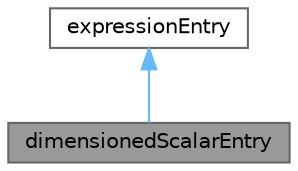 digraph "dimensionedScalarEntry"
{
 // LATEX_PDF_SIZE
  bgcolor="transparent";
  edge [fontname=Helvetica,fontsize=10,labelfontname=Helvetica,labelfontsize=10];
  node [fontname=Helvetica,fontsize=10,shape=box,height=0.2,width=0.4];
  Node1 [id="Node000001",label="dimensionedScalarEntry",height=0.2,width=0.4,color="gray40", fillcolor="grey60", style="filled", fontcolor="black",tooltip="Create an expression string from a dimensionedScalar as its value."];
  Node2 -> Node1 [id="edge1_Node000001_Node000002",dir="back",color="steelblue1",style="solid",tooltip=" "];
  Node2 [id="Node000002",label="expressionEntry",height=0.2,width=0.4,color="gray40", fillcolor="white", style="filled",URL="$classFoam_1_1exprTools_1_1expressionEntry.html",tooltip="Convert dictionary entry to a stringified expression."];
}
